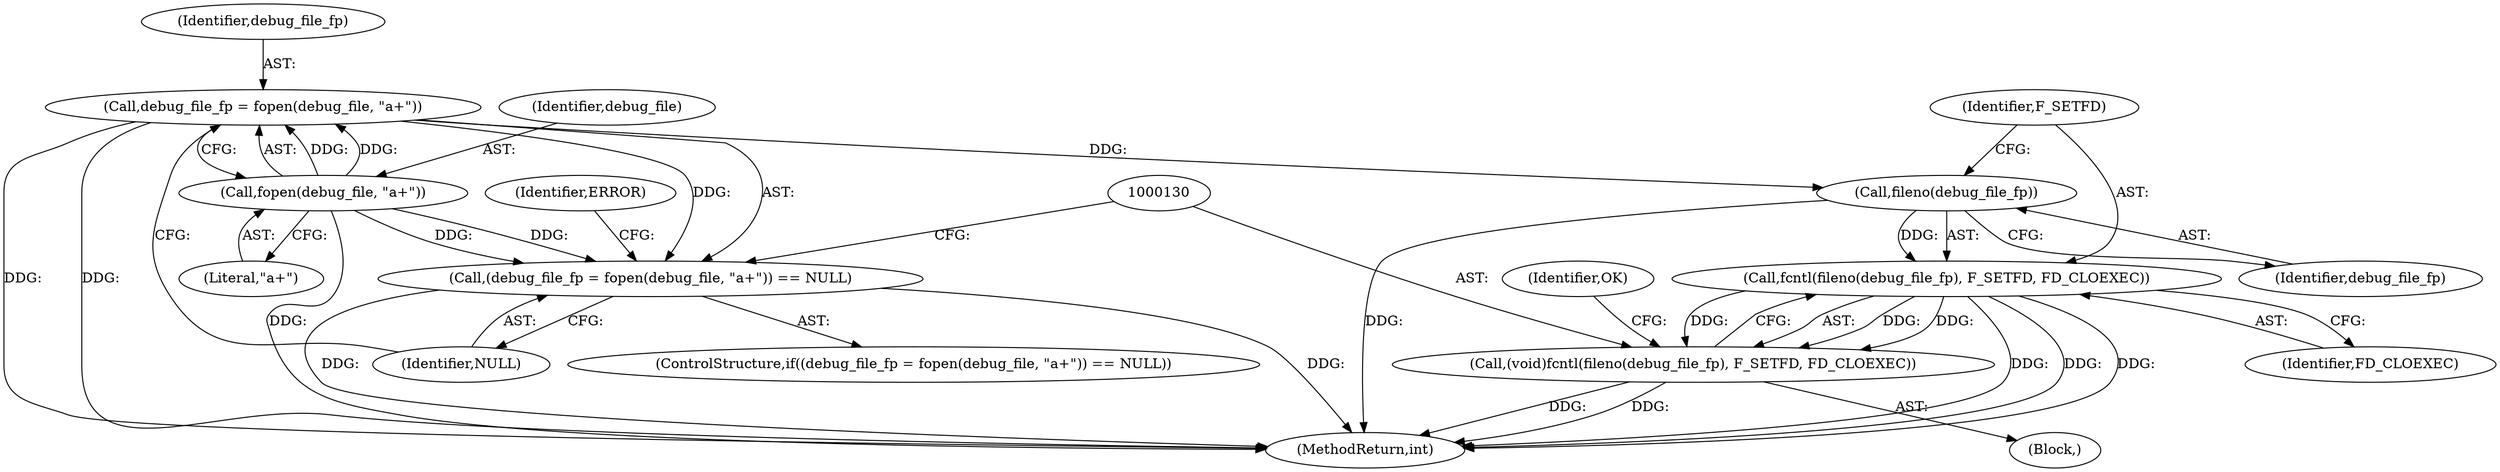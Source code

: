 digraph "1_nagioscore_c29557dec91eba2306f5fb11b8da4474ba63f8c4@API" {
"1000121" [label="(Call,debug_file_fp = fopen(debug_file, \"a+\"))"];
"1000123" [label="(Call,fopen(debug_file, \"a+\"))"];
"1000120" [label="(Call,(debug_file_fp = fopen(debug_file, \"a+\")) == NULL)"];
"1000132" [label="(Call,fileno(debug_file_fp))"];
"1000131" [label="(Call,fcntl(fileno(debug_file_fp), F_SETFD, FD_CLOEXEC))"];
"1000129" [label="(Call,(void)fcntl(fileno(debug_file_fp), F_SETFD, FD_CLOEXEC))"];
"1000137" [label="(Identifier,OK)"];
"1000120" [label="(Call,(debug_file_fp = fopen(debug_file, \"a+\")) == NULL)"];
"1000131" [label="(Call,fcntl(fileno(debug_file_fp), F_SETFD, FD_CLOEXEC))"];
"1000134" [label="(Identifier,F_SETFD)"];
"1000129" [label="(Call,(void)fcntl(fileno(debug_file_fp), F_SETFD, FD_CLOEXEC))"];
"1000121" [label="(Call,debug_file_fp = fopen(debug_file, \"a+\"))"];
"1000122" [label="(Identifier,debug_file_fp)"];
"1000119" [label="(ControlStructure,if((debug_file_fp = fopen(debug_file, \"a+\")) == NULL))"];
"1000128" [label="(Identifier,ERROR)"];
"1000125" [label="(Literal,\"a+\")"];
"1000124" [label="(Identifier,debug_file)"];
"1000138" [label="(MethodReturn,int)"];
"1000133" [label="(Identifier,debug_file_fp)"];
"1000126" [label="(Identifier,NULL)"];
"1000104" [label="(Block,)"];
"1000132" [label="(Call,fileno(debug_file_fp))"];
"1000135" [label="(Identifier,FD_CLOEXEC)"];
"1000123" [label="(Call,fopen(debug_file, \"a+\"))"];
"1000121" -> "1000120"  [label="AST: "];
"1000121" -> "1000123"  [label="CFG: "];
"1000122" -> "1000121"  [label="AST: "];
"1000123" -> "1000121"  [label="AST: "];
"1000126" -> "1000121"  [label="CFG: "];
"1000121" -> "1000138"  [label="DDG: "];
"1000121" -> "1000138"  [label="DDG: "];
"1000121" -> "1000120"  [label="DDG: "];
"1000123" -> "1000121"  [label="DDG: "];
"1000123" -> "1000121"  [label="DDG: "];
"1000121" -> "1000132"  [label="DDG: "];
"1000123" -> "1000125"  [label="CFG: "];
"1000124" -> "1000123"  [label="AST: "];
"1000125" -> "1000123"  [label="AST: "];
"1000123" -> "1000138"  [label="DDG: "];
"1000123" -> "1000120"  [label="DDG: "];
"1000123" -> "1000120"  [label="DDG: "];
"1000120" -> "1000119"  [label="AST: "];
"1000120" -> "1000126"  [label="CFG: "];
"1000126" -> "1000120"  [label="AST: "];
"1000128" -> "1000120"  [label="CFG: "];
"1000130" -> "1000120"  [label="CFG: "];
"1000120" -> "1000138"  [label="DDG: "];
"1000120" -> "1000138"  [label="DDG: "];
"1000132" -> "1000131"  [label="AST: "];
"1000132" -> "1000133"  [label="CFG: "];
"1000133" -> "1000132"  [label="AST: "];
"1000134" -> "1000132"  [label="CFG: "];
"1000132" -> "1000138"  [label="DDG: "];
"1000132" -> "1000131"  [label="DDG: "];
"1000131" -> "1000129"  [label="AST: "];
"1000131" -> "1000135"  [label="CFG: "];
"1000134" -> "1000131"  [label="AST: "];
"1000135" -> "1000131"  [label="AST: "];
"1000129" -> "1000131"  [label="CFG: "];
"1000131" -> "1000138"  [label="DDG: "];
"1000131" -> "1000138"  [label="DDG: "];
"1000131" -> "1000138"  [label="DDG: "];
"1000131" -> "1000129"  [label="DDG: "];
"1000131" -> "1000129"  [label="DDG: "];
"1000131" -> "1000129"  [label="DDG: "];
"1000129" -> "1000104"  [label="AST: "];
"1000130" -> "1000129"  [label="AST: "];
"1000137" -> "1000129"  [label="CFG: "];
"1000129" -> "1000138"  [label="DDG: "];
"1000129" -> "1000138"  [label="DDG: "];
}
